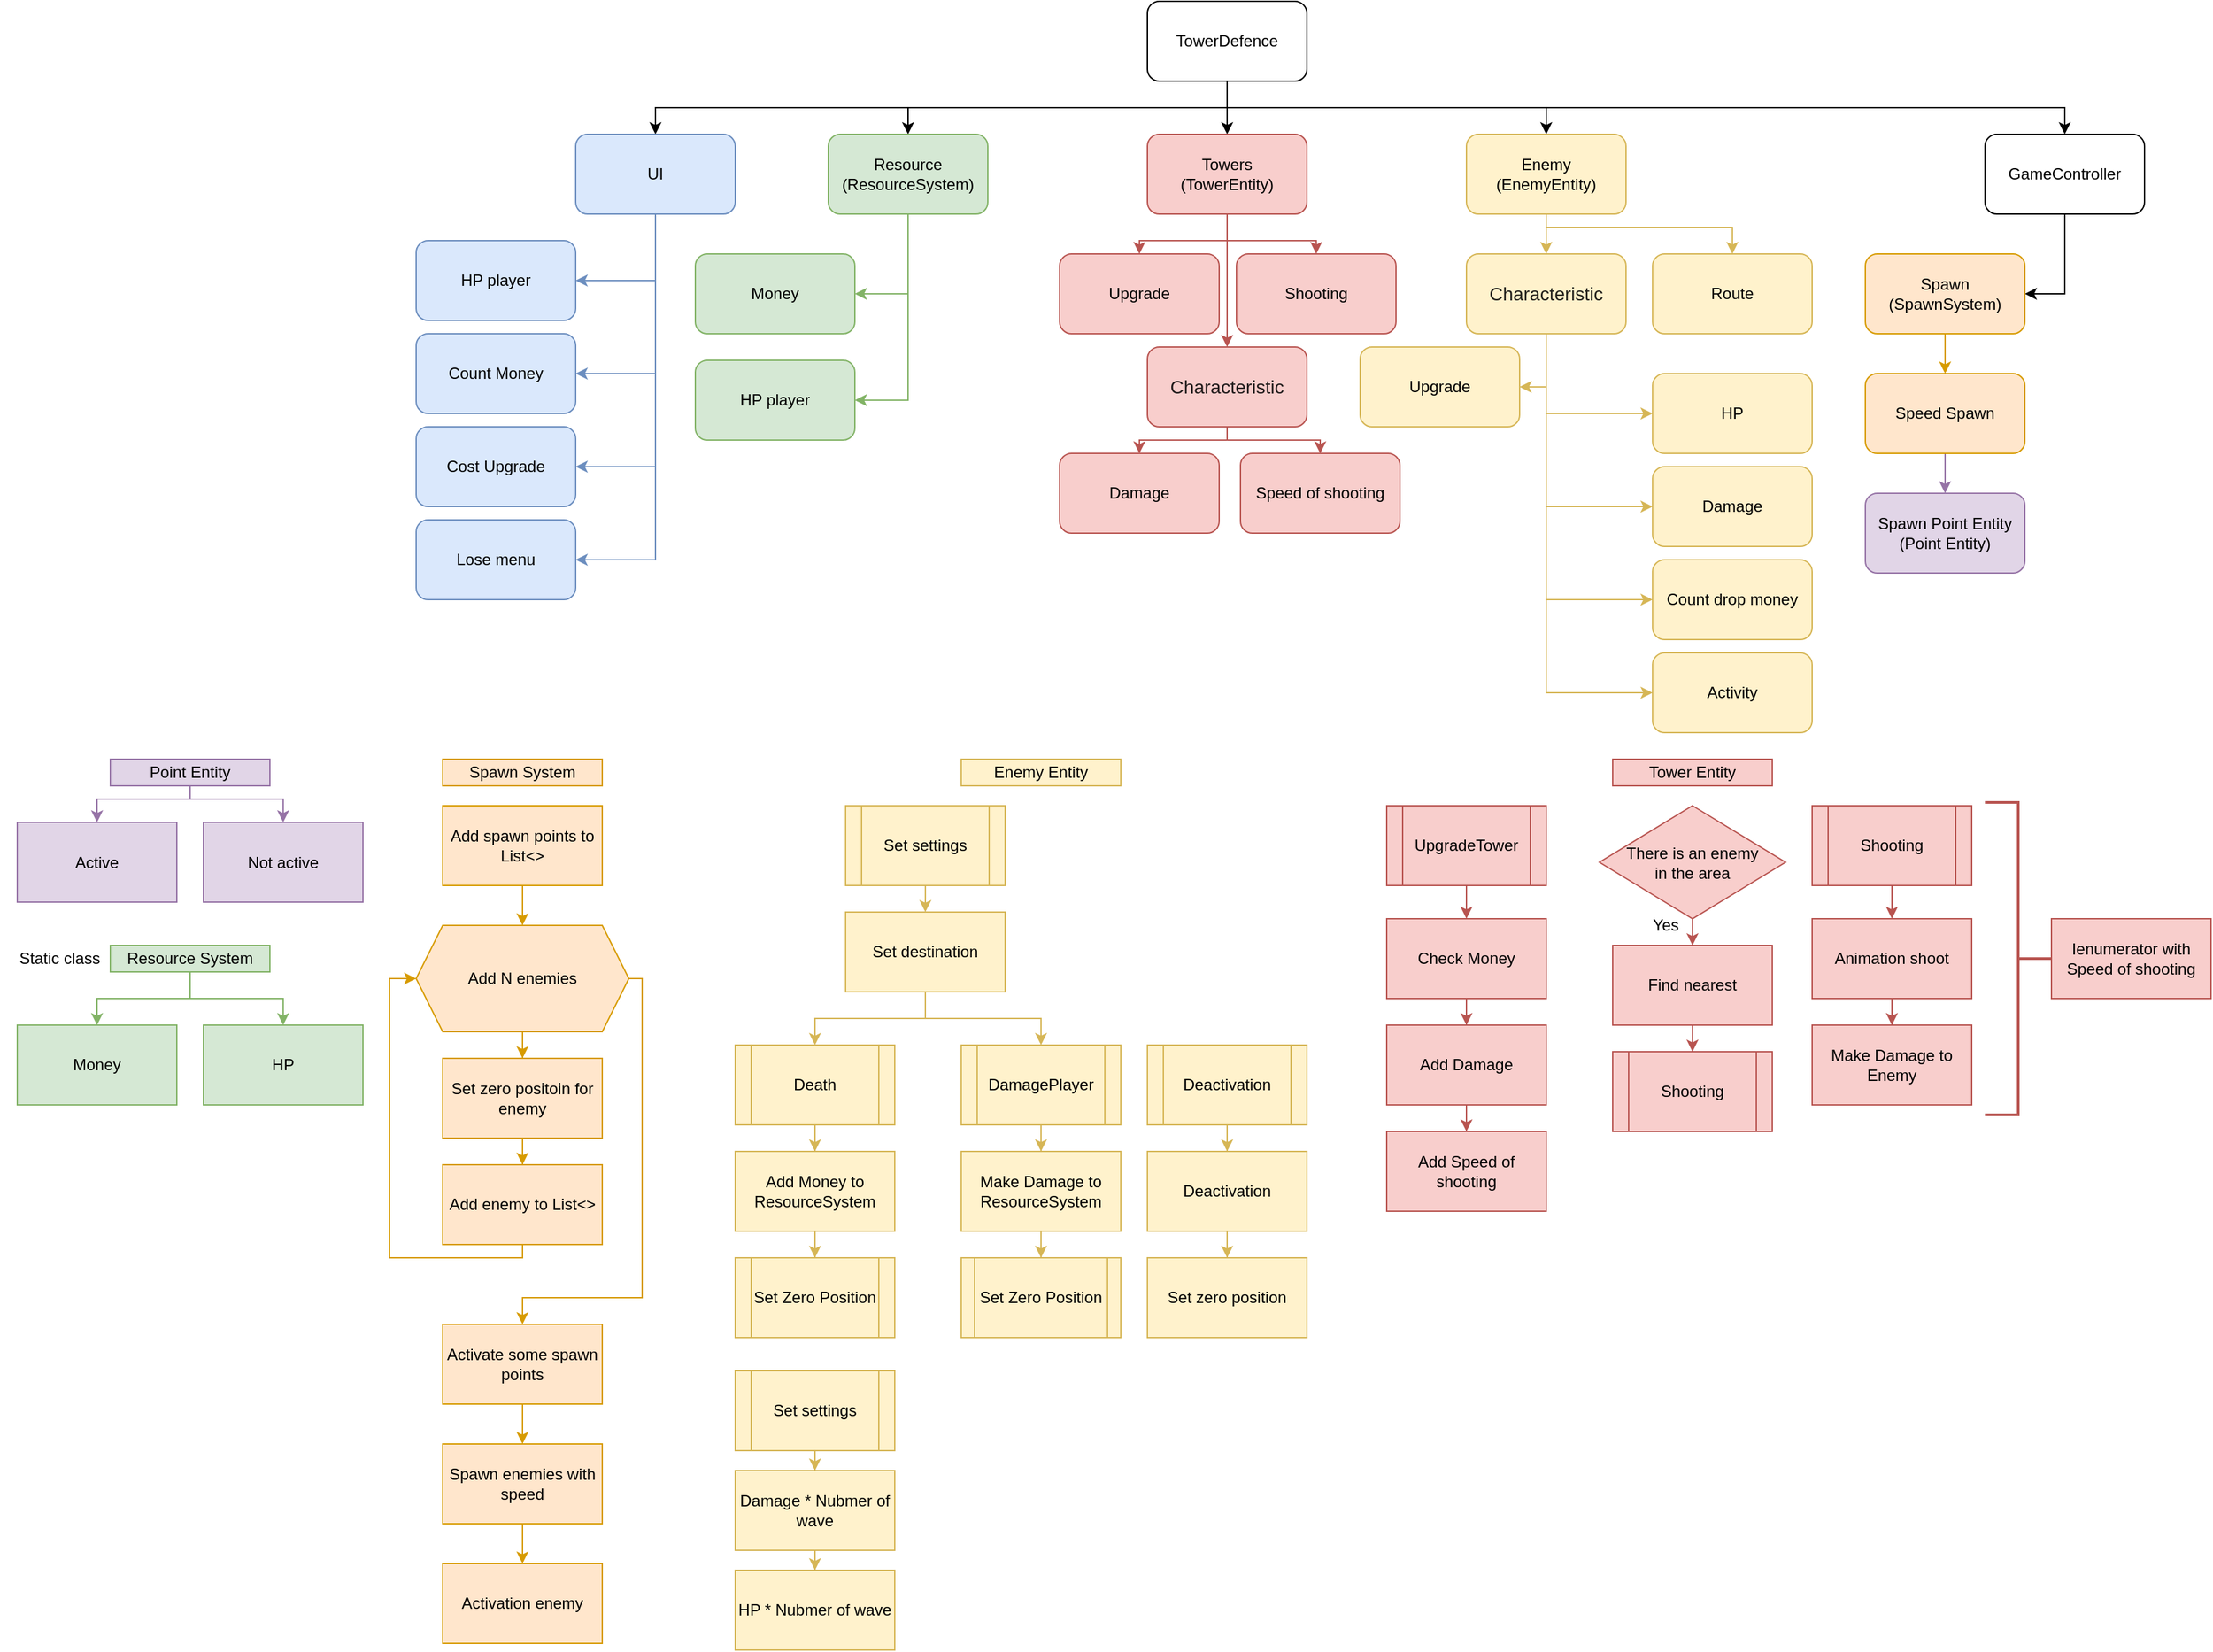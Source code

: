 <mxfile version="13.6.2" type="device"><diagram id="s0FxbMZ4-OfwpHNmUYMq" name="Page-1"><mxGraphModel dx="3157" dy="1350" grid="1" gridSize="10" guides="1" tooltips="1" connect="1" arrows="1" fold="1" page="1" pageScale="1" pageWidth="827" pageHeight="1169" math="0" shadow="0"><root><mxCell id="0"/><mxCell id="1" parent="0"/><mxCell id="MKXvsJO8mBNnfNO54P_m-5" style="edgeStyle=orthogonalEdgeStyle;rounded=0;orthogonalLoop=1;jettySize=auto;html=1;entryX=0.5;entryY=0;entryDx=0;entryDy=0;" edge="1" parent="1" source="MKXvsJO8mBNnfNO54P_m-3" target="MKXvsJO8mBNnfNO54P_m-4"><mxGeometry relative="1" as="geometry"><Array as="points"><mxPoint x="420" y="120"/><mxPoint x="180" y="120"/></Array></mxGeometry></mxCell><mxCell id="MKXvsJO8mBNnfNO54P_m-7" style="edgeStyle=orthogonalEdgeStyle;rounded=0;orthogonalLoop=1;jettySize=auto;html=1;entryX=0.5;entryY=0;entryDx=0;entryDy=0;" edge="1" parent="1" source="MKXvsJO8mBNnfNO54P_m-3" target="MKXvsJO8mBNnfNO54P_m-49"><mxGeometry relative="1" as="geometry"><Array as="points"><mxPoint x="420" y="120"/><mxPoint x="1050" y="120"/></Array></mxGeometry></mxCell><mxCell id="MKXvsJO8mBNnfNO54P_m-9" style="edgeStyle=orthogonalEdgeStyle;rounded=0;orthogonalLoop=1;jettySize=auto;html=1;entryX=0.5;entryY=0;entryDx=0;entryDy=0;" edge="1" parent="1" source="MKXvsJO8mBNnfNO54P_m-3" target="MKXvsJO8mBNnfNO54P_m-8"><mxGeometry relative="1" as="geometry"><Array as="points"><mxPoint x="420" y="120"/><mxPoint x="660" y="120"/></Array></mxGeometry></mxCell><mxCell id="MKXvsJO8mBNnfNO54P_m-33" style="edgeStyle=orthogonalEdgeStyle;rounded=0;orthogonalLoop=1;jettySize=auto;html=1;entryX=0.5;entryY=0;entryDx=0;entryDy=0;" edge="1" parent="1" source="MKXvsJO8mBNnfNO54P_m-3" target="MKXvsJO8mBNnfNO54P_m-32"><mxGeometry relative="1" as="geometry"><Array as="points"><mxPoint x="420" y="120"/><mxPoint x="-10" y="120"/></Array></mxGeometry></mxCell><mxCell id="MKXvsJO8mBNnfNO54P_m-166" style="edgeStyle=orthogonalEdgeStyle;rounded=0;orthogonalLoop=1;jettySize=auto;html=1;entryX=0.5;entryY=0;entryDx=0;entryDy=0;" edge="1" parent="1" source="MKXvsJO8mBNnfNO54P_m-3" target="MKXvsJO8mBNnfNO54P_m-6"><mxGeometry relative="1" as="geometry"/></mxCell><mxCell id="MKXvsJO8mBNnfNO54P_m-3" value="TowerDefence" style="rounded=1;whiteSpace=wrap;html=1;" vertex="1" parent="1"><mxGeometry x="360" y="40" width="120" height="60" as="geometry"/></mxCell><mxCell id="MKXvsJO8mBNnfNO54P_m-47" style="edgeStyle=orthogonalEdgeStyle;rounded=0;orthogonalLoop=1;jettySize=auto;html=1;entryX=1;entryY=0.5;entryDx=0;entryDy=0;fillColor=#d5e8d4;strokeColor=#82b366;" edge="1" parent="1" source="MKXvsJO8mBNnfNO54P_m-4" target="MKXvsJO8mBNnfNO54P_m-46"><mxGeometry relative="1" as="geometry"/></mxCell><mxCell id="MKXvsJO8mBNnfNO54P_m-48" style="edgeStyle=orthogonalEdgeStyle;rounded=0;orthogonalLoop=1;jettySize=auto;html=1;entryX=1;entryY=0.5;entryDx=0;entryDy=0;fillColor=#d5e8d4;strokeColor=#82b366;" edge="1" parent="1" source="MKXvsJO8mBNnfNO54P_m-4" target="MKXvsJO8mBNnfNO54P_m-10"><mxGeometry relative="1" as="geometry"/></mxCell><mxCell id="MKXvsJO8mBNnfNO54P_m-4" value="Resource&lt;br&gt;(ResourceSystem)" style="rounded=1;whiteSpace=wrap;html=1;fillColor=#d5e8d4;strokeColor=#82b366;" vertex="1" parent="1"><mxGeometry x="120" y="140" width="120" height="60" as="geometry"/></mxCell><mxCell id="MKXvsJO8mBNnfNO54P_m-14" style="edgeStyle=orthogonalEdgeStyle;rounded=0;orthogonalLoop=1;jettySize=auto;html=1;entryX=0.5;entryY=0;entryDx=0;entryDy=0;fillColor=#f8cecc;strokeColor=#b85450;" edge="1" parent="1" source="MKXvsJO8mBNnfNO54P_m-6" target="MKXvsJO8mBNnfNO54P_m-12"><mxGeometry relative="1" as="geometry"/></mxCell><mxCell id="MKXvsJO8mBNnfNO54P_m-15" style="edgeStyle=orthogonalEdgeStyle;rounded=0;orthogonalLoop=1;jettySize=auto;html=1;entryX=0.5;entryY=0;entryDx=0;entryDy=0;fillColor=#f8cecc;strokeColor=#b85450;" edge="1" parent="1" source="MKXvsJO8mBNnfNO54P_m-6" target="MKXvsJO8mBNnfNO54P_m-13"><mxGeometry relative="1" as="geometry"/></mxCell><mxCell id="MKXvsJO8mBNnfNO54P_m-17" style="edgeStyle=orthogonalEdgeStyle;rounded=0;orthogonalLoop=1;jettySize=auto;html=1;entryX=0.5;entryY=0;entryDx=0;entryDy=0;fillColor=#f8cecc;strokeColor=#b85450;" edge="1" parent="1" source="MKXvsJO8mBNnfNO54P_m-6" target="MKXvsJO8mBNnfNO54P_m-16"><mxGeometry relative="1" as="geometry"/></mxCell><mxCell id="MKXvsJO8mBNnfNO54P_m-6" value="Towers&lt;br&gt;(TowerEntity)" style="rounded=1;whiteSpace=wrap;html=1;fillColor=#f8cecc;strokeColor=#b85450;" vertex="1" parent="1"><mxGeometry x="360" y="140" width="120" height="60" as="geometry"/></mxCell><mxCell id="MKXvsJO8mBNnfNO54P_m-24" style="edgeStyle=orthogonalEdgeStyle;rounded=0;orthogonalLoop=1;jettySize=auto;html=1;entryX=0.5;entryY=0;entryDx=0;entryDy=0;fillColor=#fff2cc;strokeColor=#d6b656;" edge="1" parent="1" source="MKXvsJO8mBNnfNO54P_m-8" target="MKXvsJO8mBNnfNO54P_m-23"><mxGeometry relative="1" as="geometry"/></mxCell><mxCell id="MKXvsJO8mBNnfNO54P_m-25" style="edgeStyle=orthogonalEdgeStyle;rounded=0;orthogonalLoop=1;jettySize=auto;html=1;entryX=0.5;entryY=0;entryDx=0;entryDy=0;fillColor=#fff2cc;strokeColor=#d6b656;" edge="1" parent="1" source="MKXvsJO8mBNnfNO54P_m-8" target="MKXvsJO8mBNnfNO54P_m-22"><mxGeometry relative="1" as="geometry"><Array as="points"><mxPoint x="660" y="210"/><mxPoint x="800" y="210"/></Array></mxGeometry></mxCell><mxCell id="MKXvsJO8mBNnfNO54P_m-8" value="Enemy&lt;br&gt;(EnemyEntity)" style="rounded=1;whiteSpace=wrap;html=1;fillColor=#fff2cc;strokeColor=#d6b656;" vertex="1" parent="1"><mxGeometry x="600" y="140" width="120" height="60" as="geometry"/></mxCell><mxCell id="MKXvsJO8mBNnfNO54P_m-10" value="Money" style="rounded=1;whiteSpace=wrap;html=1;fillColor=#d5e8d4;strokeColor=#82b366;" vertex="1" parent="1"><mxGeometry x="20" y="230" width="120" height="60" as="geometry"/></mxCell><mxCell id="MKXvsJO8mBNnfNO54P_m-12" value="Upgrade" style="rounded=1;whiteSpace=wrap;html=1;fillColor=#f8cecc;strokeColor=#b85450;" vertex="1" parent="1"><mxGeometry x="294" y="230" width="120" height="60" as="geometry"/></mxCell><mxCell id="MKXvsJO8mBNnfNO54P_m-13" value="Shooting" style="rounded=1;whiteSpace=wrap;html=1;fillColor=#f8cecc;strokeColor=#b85450;" vertex="1" parent="1"><mxGeometry x="427" y="230" width="120" height="60" as="geometry"/></mxCell><mxCell id="MKXvsJO8mBNnfNO54P_m-20" style="edgeStyle=orthogonalEdgeStyle;rounded=0;orthogonalLoop=1;jettySize=auto;html=1;entryX=0.5;entryY=0;entryDx=0;entryDy=0;fillColor=#f8cecc;strokeColor=#b85450;" edge="1" parent="1" source="MKXvsJO8mBNnfNO54P_m-16" target="MKXvsJO8mBNnfNO54P_m-18"><mxGeometry relative="1" as="geometry"><Array as="points"><mxPoint x="420" y="370"/><mxPoint x="354" y="370"/></Array></mxGeometry></mxCell><mxCell id="MKXvsJO8mBNnfNO54P_m-21" style="edgeStyle=orthogonalEdgeStyle;rounded=0;orthogonalLoop=1;jettySize=auto;html=1;entryX=0.5;entryY=0;entryDx=0;entryDy=0;fillColor=#f8cecc;strokeColor=#b85450;" edge="1" parent="1" source="MKXvsJO8mBNnfNO54P_m-16" target="MKXvsJO8mBNnfNO54P_m-19"><mxGeometry relative="1" as="geometry"><Array as="points"><mxPoint x="420" y="370"/><mxPoint x="490" y="370"/></Array></mxGeometry></mxCell><mxCell id="MKXvsJO8mBNnfNO54P_m-16" value="&lt;span style=&quot;color: rgba(0 , 0 , 0 , 0.87) ; font-family: &amp;#34;arial&amp;#34; , sans-serif ; font-size: 14px ; text-align: left&quot;&gt;Characteristic&lt;/span&gt;" style="rounded=1;whiteSpace=wrap;html=1;fillColor=#f8cecc;strokeColor=#b85450;" vertex="1" parent="1"><mxGeometry x="360" y="300" width="120" height="60" as="geometry"/></mxCell><mxCell id="MKXvsJO8mBNnfNO54P_m-18" value="Damage" style="rounded=1;whiteSpace=wrap;html=1;fillColor=#f8cecc;strokeColor=#b85450;" vertex="1" parent="1"><mxGeometry x="294" y="380" width="120" height="60" as="geometry"/></mxCell><mxCell id="MKXvsJO8mBNnfNO54P_m-19" value="Speed of shooting" style="rounded=1;whiteSpace=wrap;html=1;fillColor=#f8cecc;strokeColor=#b85450;" vertex="1" parent="1"><mxGeometry x="430" y="380" width="120" height="60" as="geometry"/></mxCell><mxCell id="MKXvsJO8mBNnfNO54P_m-22" value="Route" style="rounded=1;whiteSpace=wrap;html=1;fillColor=#fff2cc;strokeColor=#d6b656;" vertex="1" parent="1"><mxGeometry x="740" y="230" width="120" height="60" as="geometry"/></mxCell><mxCell id="MKXvsJO8mBNnfNO54P_m-29" style="edgeStyle=orthogonalEdgeStyle;rounded=0;orthogonalLoop=1;jettySize=auto;html=1;entryX=0;entryY=0.5;entryDx=0;entryDy=0;fillColor=#fff2cc;strokeColor=#d6b656;" edge="1" parent="1" source="MKXvsJO8mBNnfNO54P_m-23" target="MKXvsJO8mBNnfNO54P_m-26"><mxGeometry relative="1" as="geometry"><Array as="points"><mxPoint x="660" y="350"/></Array></mxGeometry></mxCell><mxCell id="MKXvsJO8mBNnfNO54P_m-30" style="edgeStyle=orthogonalEdgeStyle;rounded=0;orthogonalLoop=1;jettySize=auto;html=1;entryX=0;entryY=0.5;entryDx=0;entryDy=0;fillColor=#fff2cc;strokeColor=#d6b656;" edge="1" parent="1" source="MKXvsJO8mBNnfNO54P_m-23" target="MKXvsJO8mBNnfNO54P_m-27"><mxGeometry relative="1" as="geometry"><Array as="points"><mxPoint x="660" y="420"/></Array></mxGeometry></mxCell><mxCell id="MKXvsJO8mBNnfNO54P_m-31" style="edgeStyle=orthogonalEdgeStyle;rounded=0;orthogonalLoop=1;jettySize=auto;html=1;entryX=0;entryY=0.5;entryDx=0;entryDy=0;fillColor=#fff2cc;strokeColor=#d6b656;" edge="1" parent="1" source="MKXvsJO8mBNnfNO54P_m-23" target="MKXvsJO8mBNnfNO54P_m-28"><mxGeometry relative="1" as="geometry"><Array as="points"><mxPoint x="660" y="490"/></Array></mxGeometry></mxCell><mxCell id="MKXvsJO8mBNnfNO54P_m-56" style="edgeStyle=orthogonalEdgeStyle;rounded=0;orthogonalLoop=1;jettySize=auto;html=1;entryX=1;entryY=0.5;entryDx=0;entryDy=0;fillColor=#fff2cc;strokeColor=#d6b656;" edge="1" parent="1" source="MKXvsJO8mBNnfNO54P_m-23" target="MKXvsJO8mBNnfNO54P_m-55"><mxGeometry relative="1" as="geometry"/></mxCell><mxCell id="MKXvsJO8mBNnfNO54P_m-84" style="edgeStyle=orthogonalEdgeStyle;rounded=0;orthogonalLoop=1;jettySize=auto;html=1;entryX=0;entryY=0.5;entryDx=0;entryDy=0;fillColor=#fff2cc;strokeColor=#d6b656;" edge="1" parent="1" source="MKXvsJO8mBNnfNO54P_m-23" target="MKXvsJO8mBNnfNO54P_m-83"><mxGeometry relative="1" as="geometry"><Array as="points"><mxPoint x="660" y="560"/></Array></mxGeometry></mxCell><mxCell id="MKXvsJO8mBNnfNO54P_m-23" value="&lt;span style=&quot;color: rgba(0 , 0 , 0 , 0.87) ; font-family: &amp;#34;arial&amp;#34; , sans-serif ; font-size: 14px ; text-align: left&quot;&gt;Characteristic&lt;/span&gt;" style="rounded=1;whiteSpace=wrap;html=1;fillColor=#fff2cc;strokeColor=#d6b656;" vertex="1" parent="1"><mxGeometry x="600" y="230" width="120" height="60" as="geometry"/></mxCell><mxCell id="MKXvsJO8mBNnfNO54P_m-26" value="HP" style="rounded=1;whiteSpace=wrap;html=1;fillColor=#fff2cc;strokeColor=#d6b656;" vertex="1" parent="1"><mxGeometry x="740" y="320" width="120" height="60" as="geometry"/></mxCell><mxCell id="MKXvsJO8mBNnfNO54P_m-27" value="Damage" style="rounded=1;whiteSpace=wrap;html=1;fillColor=#fff2cc;strokeColor=#d6b656;" vertex="1" parent="1"><mxGeometry x="740" y="390" width="120" height="60" as="geometry"/></mxCell><mxCell id="MKXvsJO8mBNnfNO54P_m-28" value="Count drop money" style="rounded=1;whiteSpace=wrap;html=1;fillColor=#fff2cc;strokeColor=#d6b656;" vertex="1" parent="1"><mxGeometry x="740" y="460" width="120" height="60" as="geometry"/></mxCell><mxCell id="MKXvsJO8mBNnfNO54P_m-38" style="edgeStyle=orthogonalEdgeStyle;rounded=0;orthogonalLoop=1;jettySize=auto;html=1;entryX=1;entryY=0.5;entryDx=0;entryDy=0;fillColor=#dae8fc;strokeColor=#6c8ebf;" edge="1" parent="1" source="MKXvsJO8mBNnfNO54P_m-32" target="MKXvsJO8mBNnfNO54P_m-34"><mxGeometry relative="1" as="geometry"/></mxCell><mxCell id="MKXvsJO8mBNnfNO54P_m-39" style="edgeStyle=orthogonalEdgeStyle;rounded=0;orthogonalLoop=1;jettySize=auto;html=1;entryX=1;entryY=0.5;entryDx=0;entryDy=0;fillColor=#dae8fc;strokeColor=#6c8ebf;" edge="1" parent="1" source="MKXvsJO8mBNnfNO54P_m-32" target="MKXvsJO8mBNnfNO54P_m-37"><mxGeometry relative="1" as="geometry"/></mxCell><mxCell id="MKXvsJO8mBNnfNO54P_m-40" style="edgeStyle=orthogonalEdgeStyle;rounded=0;orthogonalLoop=1;jettySize=auto;html=1;entryX=1;entryY=0.5;entryDx=0;entryDy=0;fillColor=#dae8fc;strokeColor=#6c8ebf;" edge="1" parent="1" source="MKXvsJO8mBNnfNO54P_m-32" target="MKXvsJO8mBNnfNO54P_m-36"><mxGeometry relative="1" as="geometry"/></mxCell><mxCell id="MKXvsJO8mBNnfNO54P_m-41" style="edgeStyle=orthogonalEdgeStyle;rounded=0;orthogonalLoop=1;jettySize=auto;html=1;entryX=1;entryY=0.5;entryDx=0;entryDy=0;fillColor=#dae8fc;strokeColor=#6c8ebf;" edge="1" parent="1" source="MKXvsJO8mBNnfNO54P_m-32" target="MKXvsJO8mBNnfNO54P_m-35"><mxGeometry relative="1" as="geometry"/></mxCell><mxCell id="MKXvsJO8mBNnfNO54P_m-32" value="UI" style="rounded=1;whiteSpace=wrap;html=1;fillColor=#dae8fc;strokeColor=#6c8ebf;" vertex="1" parent="1"><mxGeometry x="-70" y="140" width="120" height="60" as="geometry"/></mxCell><mxCell id="MKXvsJO8mBNnfNO54P_m-34" value="HP player" style="rounded=1;whiteSpace=wrap;html=1;fillColor=#dae8fc;strokeColor=#6c8ebf;" vertex="1" parent="1"><mxGeometry x="-190" y="220" width="120" height="60" as="geometry"/></mxCell><mxCell id="MKXvsJO8mBNnfNO54P_m-35" value="Count Money" style="rounded=1;whiteSpace=wrap;html=1;fillColor=#dae8fc;strokeColor=#6c8ebf;" vertex="1" parent="1"><mxGeometry x="-190" y="290" width="120" height="60" as="geometry"/></mxCell><mxCell id="MKXvsJO8mBNnfNO54P_m-36" value="Cost Upgrade" style="rounded=1;whiteSpace=wrap;html=1;fillColor=#dae8fc;strokeColor=#6c8ebf;" vertex="1" parent="1"><mxGeometry x="-190" y="360" width="120" height="60" as="geometry"/></mxCell><mxCell id="MKXvsJO8mBNnfNO54P_m-37" value="Lose menu" style="rounded=1;whiteSpace=wrap;html=1;fillColor=#dae8fc;strokeColor=#6c8ebf;" vertex="1" parent="1"><mxGeometry x="-190" y="430" width="120" height="60" as="geometry"/></mxCell><mxCell id="MKXvsJO8mBNnfNO54P_m-46" value="HP player" style="rounded=1;whiteSpace=wrap;html=1;fillColor=#d5e8d4;strokeColor=#82b366;" vertex="1" parent="1"><mxGeometry x="20" y="310" width="120" height="60" as="geometry"/></mxCell><mxCell id="MKXvsJO8mBNnfNO54P_m-52" style="edgeStyle=orthogonalEdgeStyle;rounded=0;orthogonalLoop=1;jettySize=auto;html=1;entryX=1;entryY=0.5;entryDx=0;entryDy=0;" edge="1" parent="1" source="MKXvsJO8mBNnfNO54P_m-49" target="MKXvsJO8mBNnfNO54P_m-50"><mxGeometry relative="1" as="geometry"/></mxCell><mxCell id="MKXvsJO8mBNnfNO54P_m-49" value="GameController" style="rounded=1;whiteSpace=wrap;html=1;" vertex="1" parent="1"><mxGeometry x="990" y="140" width="120" height="60" as="geometry"/></mxCell><mxCell id="MKXvsJO8mBNnfNO54P_m-54" style="edgeStyle=orthogonalEdgeStyle;rounded=0;orthogonalLoop=1;jettySize=auto;html=1;entryX=0.5;entryY=0;entryDx=0;entryDy=0;fillColor=#ffe6cc;strokeColor=#d79b00;" edge="1" parent="1" source="MKXvsJO8mBNnfNO54P_m-50" target="MKXvsJO8mBNnfNO54P_m-53"><mxGeometry relative="1" as="geometry"/></mxCell><mxCell id="MKXvsJO8mBNnfNO54P_m-50" value="Spawn&lt;br&gt;(SpawnSystem)" style="rounded=1;whiteSpace=wrap;html=1;fillColor=#ffe6cc;strokeColor=#d79b00;" vertex="1" parent="1"><mxGeometry x="900" y="230" width="120" height="60" as="geometry"/></mxCell><mxCell id="MKXvsJO8mBNnfNO54P_m-73" style="edgeStyle=orthogonalEdgeStyle;rounded=0;orthogonalLoop=1;jettySize=auto;html=1;entryX=0.5;entryY=0;entryDx=0;entryDy=0;fillColor=#e1d5e7;strokeColor=#9673a6;" edge="1" parent="1" source="MKXvsJO8mBNnfNO54P_m-53" target="MKXvsJO8mBNnfNO54P_m-72"><mxGeometry relative="1" as="geometry"/></mxCell><mxCell id="MKXvsJO8mBNnfNO54P_m-53" value="Speed Spawn" style="rounded=1;whiteSpace=wrap;html=1;fillColor=#ffe6cc;strokeColor=#d79b00;" vertex="1" parent="1"><mxGeometry x="900" y="320" width="120" height="60" as="geometry"/></mxCell><mxCell id="MKXvsJO8mBNnfNO54P_m-55" value="Upgrade" style="rounded=1;whiteSpace=wrap;html=1;fillColor=#fff2cc;strokeColor=#d6b656;" vertex="1" parent="1"><mxGeometry x="520" y="300" width="120" height="60" as="geometry"/></mxCell><mxCell id="MKXvsJO8mBNnfNO54P_m-65" style="edgeStyle=orthogonalEdgeStyle;rounded=0;orthogonalLoop=1;jettySize=auto;html=1;entryX=0.5;entryY=0;entryDx=0;entryDy=0;fillColor=#ffe6cc;strokeColor=#d79b00;" edge="1" parent="1" source="MKXvsJO8mBNnfNO54P_m-57" target="MKXvsJO8mBNnfNO54P_m-64"><mxGeometry relative="1" as="geometry"/></mxCell><mxCell id="MKXvsJO8mBNnfNO54P_m-57" value="Add spawn points to List&amp;lt;&amp;gt;" style="rounded=0;whiteSpace=wrap;html=1;fillColor=#ffe6cc;strokeColor=#d79b00;" vertex="1" parent="1"><mxGeometry x="-170" y="645" width="120" height="60" as="geometry"/></mxCell><mxCell id="MKXvsJO8mBNnfNO54P_m-58" value="Spawn System" style="text;html=1;strokeColor=#d79b00;fillColor=#ffe6cc;align=center;verticalAlign=middle;whiteSpace=wrap;rounded=0;" vertex="1" parent="1"><mxGeometry x="-170" y="610" width="120" height="20" as="geometry"/></mxCell><mxCell id="MKXvsJO8mBNnfNO54P_m-67" style="edgeStyle=orthogonalEdgeStyle;rounded=0;orthogonalLoop=1;jettySize=auto;html=1;entryX=0;entryY=0.5;entryDx=0;entryDy=0;fillColor=#ffe6cc;strokeColor=#d79b00;" edge="1" parent="1" source="MKXvsJO8mBNnfNO54P_m-59" target="MKXvsJO8mBNnfNO54P_m-64"><mxGeometry relative="1" as="geometry"><Array as="points"><mxPoint x="-110" y="985"/><mxPoint x="-210" y="985"/><mxPoint x="-210" y="775"/></Array></mxGeometry></mxCell><mxCell id="MKXvsJO8mBNnfNO54P_m-59" value="Add enemy to List&amp;lt;&amp;gt;" style="rounded=0;whiteSpace=wrap;html=1;fillColor=#ffe6cc;strokeColor=#d79b00;" vertex="1" parent="1"><mxGeometry x="-170" y="915" width="120" height="60" as="geometry"/></mxCell><mxCell id="MKXvsJO8mBNnfNO54P_m-69" style="edgeStyle=orthogonalEdgeStyle;rounded=0;orthogonalLoop=1;jettySize=auto;html=1;entryX=0.5;entryY=0;entryDx=0;entryDy=0;fillColor=#ffe6cc;strokeColor=#d79b00;" edge="1" parent="1" source="MKXvsJO8mBNnfNO54P_m-64" target="MKXvsJO8mBNnfNO54P_m-68"><mxGeometry relative="1" as="geometry"><Array as="points"><mxPoint x="-20" y="775"/><mxPoint x="-20" y="1015"/><mxPoint x="-110" y="1015"/></Array></mxGeometry></mxCell><mxCell id="MKXvsJO8mBNnfNO54P_m-77" style="edgeStyle=orthogonalEdgeStyle;rounded=0;orthogonalLoop=1;jettySize=auto;html=1;entryX=0.5;entryY=0;entryDx=0;entryDy=0;fillColor=#ffe6cc;strokeColor=#d79b00;" edge="1" parent="1" source="MKXvsJO8mBNnfNO54P_m-64" target="MKXvsJO8mBNnfNO54P_m-76"><mxGeometry relative="1" as="geometry"/></mxCell><mxCell id="MKXvsJO8mBNnfNO54P_m-64" value="Add N enemies" style="shape=hexagon;perimeter=hexagonPerimeter2;whiteSpace=wrap;html=1;fixedSize=1;fillColor=#ffe6cc;strokeColor=#d79b00;" vertex="1" parent="1"><mxGeometry x="-190" y="735" width="160" height="80" as="geometry"/></mxCell><mxCell id="MKXvsJO8mBNnfNO54P_m-71" style="edgeStyle=orthogonalEdgeStyle;rounded=0;orthogonalLoop=1;jettySize=auto;html=1;entryX=0.5;entryY=0;entryDx=0;entryDy=0;fillColor=#ffe6cc;strokeColor=#d79b00;" edge="1" parent="1" source="MKXvsJO8mBNnfNO54P_m-68" target="MKXvsJO8mBNnfNO54P_m-70"><mxGeometry relative="1" as="geometry"/></mxCell><mxCell id="MKXvsJO8mBNnfNO54P_m-68" value="Activate some spawn points" style="rounded=0;whiteSpace=wrap;html=1;fillColor=#ffe6cc;strokeColor=#d79b00;" vertex="1" parent="1"><mxGeometry x="-170" y="1035" width="120" height="60" as="geometry"/></mxCell><mxCell id="MKXvsJO8mBNnfNO54P_m-87" style="edgeStyle=orthogonalEdgeStyle;rounded=0;orthogonalLoop=1;jettySize=auto;html=1;entryX=0.5;entryY=0;entryDx=0;entryDy=0;fillColor=#ffe6cc;strokeColor=#d79b00;" edge="1" parent="1" source="MKXvsJO8mBNnfNO54P_m-70" target="MKXvsJO8mBNnfNO54P_m-86"><mxGeometry relative="1" as="geometry"/></mxCell><mxCell id="MKXvsJO8mBNnfNO54P_m-70" value="Spawn enemies with speed" style="rounded=0;whiteSpace=wrap;html=1;fillColor=#ffe6cc;strokeColor=#d79b00;" vertex="1" parent="1"><mxGeometry x="-170" y="1125" width="120" height="60" as="geometry"/></mxCell><mxCell id="MKXvsJO8mBNnfNO54P_m-72" value="Spawn Point Entity&lt;br&gt;(Point Entity)" style="rounded=1;whiteSpace=wrap;html=1;fillColor=#e1d5e7;strokeColor=#9673a6;" vertex="1" parent="1"><mxGeometry x="900" y="410" width="120" height="60" as="geometry"/></mxCell><mxCell id="MKXvsJO8mBNnfNO54P_m-78" style="edgeStyle=orthogonalEdgeStyle;rounded=0;orthogonalLoop=1;jettySize=auto;html=1;fillColor=#ffe6cc;strokeColor=#d79b00;" edge="1" parent="1" source="MKXvsJO8mBNnfNO54P_m-76" target="MKXvsJO8mBNnfNO54P_m-59"><mxGeometry relative="1" as="geometry"/></mxCell><mxCell id="MKXvsJO8mBNnfNO54P_m-76" value="Set zero positoin for enemy" style="rounded=0;whiteSpace=wrap;html=1;fillColor=#ffe6cc;strokeColor=#d79b00;" vertex="1" parent="1"><mxGeometry x="-170" y="835" width="120" height="60" as="geometry"/></mxCell><mxCell id="MKXvsJO8mBNnfNO54P_m-79" value="Enemy Entity" style="text;html=1;strokeColor=#d6b656;fillColor=#fff2cc;align=center;verticalAlign=middle;whiteSpace=wrap;rounded=0;" vertex="1" parent="1"><mxGeometry x="220" y="610" width="120" height="20" as="geometry"/></mxCell><mxCell id="MKXvsJO8mBNnfNO54P_m-91" style="edgeStyle=orthogonalEdgeStyle;rounded=0;orthogonalLoop=1;jettySize=auto;html=1;entryX=0.5;entryY=0;entryDx=0;entryDy=0;fillColor=#fff2cc;strokeColor=#d6b656;" edge="1" parent="1" source="MKXvsJO8mBNnfNO54P_m-80" target="MKXvsJO8mBNnfNO54P_m-89"><mxGeometry relative="1" as="geometry"/></mxCell><mxCell id="MKXvsJO8mBNnfNO54P_m-126" style="edgeStyle=orthogonalEdgeStyle;rounded=0;orthogonalLoop=1;jettySize=auto;html=1;entryX=0.5;entryY=0;entryDx=0;entryDy=0;fillColor=#fff2cc;strokeColor=#d6b656;" edge="1" parent="1" source="MKXvsJO8mBNnfNO54P_m-80" target="MKXvsJO8mBNnfNO54P_m-88"><mxGeometry relative="1" as="geometry"/></mxCell><mxCell id="MKXvsJO8mBNnfNO54P_m-80" value="Set destination" style="rounded=0;whiteSpace=wrap;html=1;fillColor=#fff2cc;strokeColor=#d6b656;" vertex="1" parent="1"><mxGeometry x="133" y="725" width="120" height="60" as="geometry"/></mxCell><mxCell id="MKXvsJO8mBNnfNO54P_m-83" value="Activity" style="rounded=1;whiteSpace=wrap;html=1;fillColor=#fff2cc;strokeColor=#d6b656;" vertex="1" parent="1"><mxGeometry x="740" y="530" width="120" height="60" as="geometry"/></mxCell><mxCell id="MKXvsJO8mBNnfNO54P_m-86" value="Activation enemy" style="rounded=0;whiteSpace=wrap;html=1;fillColor=#ffe6cc;strokeColor=#d79b00;" vertex="1" parent="1"><mxGeometry x="-170" y="1215" width="120" height="60" as="geometry"/></mxCell><mxCell id="MKXvsJO8mBNnfNO54P_m-93" style="edgeStyle=orthogonalEdgeStyle;rounded=0;orthogonalLoop=1;jettySize=auto;html=1;entryX=0.5;entryY=0;entryDx=0;entryDy=0;fillColor=#fff2cc;strokeColor=#d6b656;" edge="1" parent="1" source="MKXvsJO8mBNnfNO54P_m-88" target="MKXvsJO8mBNnfNO54P_m-92"><mxGeometry relative="1" as="geometry"/></mxCell><mxCell id="MKXvsJO8mBNnfNO54P_m-88" value="Death" style="shape=process;whiteSpace=wrap;html=1;backgroundOutline=1;fillColor=#fff2cc;strokeColor=#d6b656;" vertex="1" parent="1"><mxGeometry x="50" y="825" width="120" height="60" as="geometry"/></mxCell><mxCell id="MKXvsJO8mBNnfNO54P_m-99" style="edgeStyle=orthogonalEdgeStyle;rounded=0;orthogonalLoop=1;jettySize=auto;html=1;entryX=0.5;entryY=0;entryDx=0;entryDy=0;fillColor=#fff2cc;strokeColor=#d6b656;" edge="1" parent="1" source="MKXvsJO8mBNnfNO54P_m-89" target="MKXvsJO8mBNnfNO54P_m-98"><mxGeometry relative="1" as="geometry"/></mxCell><mxCell id="MKXvsJO8mBNnfNO54P_m-89" value="DamagePlayer" style="shape=process;whiteSpace=wrap;html=1;backgroundOutline=1;fillColor=#fff2cc;strokeColor=#d6b656;" vertex="1" parent="1"><mxGeometry x="220" y="825" width="120" height="60" as="geometry"/></mxCell><mxCell id="MKXvsJO8mBNnfNO54P_m-109" style="edgeStyle=orthogonalEdgeStyle;rounded=0;orthogonalLoop=1;jettySize=auto;html=1;entryX=0.5;entryY=0;entryDx=0;entryDy=0;fillColor=#fff2cc;strokeColor=#d6b656;" edge="1" parent="1" source="MKXvsJO8mBNnfNO54P_m-92" target="MKXvsJO8mBNnfNO54P_m-108"><mxGeometry relative="1" as="geometry"/></mxCell><mxCell id="MKXvsJO8mBNnfNO54P_m-92" value="Add Money to ResourceSystem" style="rounded=0;whiteSpace=wrap;html=1;fillColor=#fff2cc;strokeColor=#d6b656;" vertex="1" parent="1"><mxGeometry x="50" y="905" width="120" height="60" as="geometry"/></mxCell><mxCell id="MKXvsJO8mBNnfNO54P_m-97" style="edgeStyle=orthogonalEdgeStyle;rounded=0;orthogonalLoop=1;jettySize=auto;html=1;entryX=0.5;entryY=0;entryDx=0;entryDy=0;fillColor=#fff2cc;strokeColor=#d6b656;" edge="1" parent="1" source="MKXvsJO8mBNnfNO54P_m-94" target="MKXvsJO8mBNnfNO54P_m-96"><mxGeometry relative="1" as="geometry"/></mxCell><mxCell id="MKXvsJO8mBNnfNO54P_m-94" value="Deactivation" style="rounded=0;whiteSpace=wrap;html=1;fillColor=#fff2cc;strokeColor=#d6b656;" vertex="1" parent="1"><mxGeometry x="360" y="905" width="120" height="60" as="geometry"/></mxCell><mxCell id="MKXvsJO8mBNnfNO54P_m-96" value="Set zero position" style="rounded=0;whiteSpace=wrap;html=1;fillColor=#fff2cc;strokeColor=#d6b656;" vertex="1" parent="1"><mxGeometry x="360" y="985" width="120" height="60" as="geometry"/></mxCell><mxCell id="MKXvsJO8mBNnfNO54P_m-111" style="edgeStyle=orthogonalEdgeStyle;rounded=0;orthogonalLoop=1;jettySize=auto;html=1;entryX=0.5;entryY=0;entryDx=0;entryDy=0;fillColor=#fff2cc;strokeColor=#d6b656;" edge="1" parent="1" source="MKXvsJO8mBNnfNO54P_m-98" target="MKXvsJO8mBNnfNO54P_m-110"><mxGeometry relative="1" as="geometry"/></mxCell><mxCell id="MKXvsJO8mBNnfNO54P_m-98" value="Make Damage to ResourceSystem" style="rounded=0;whiteSpace=wrap;html=1;fillColor=#fff2cc;strokeColor=#d6b656;" vertex="1" parent="1"><mxGeometry x="220" y="905" width="120" height="60" as="geometry"/></mxCell><mxCell id="MKXvsJO8mBNnfNO54P_m-107" style="edgeStyle=orthogonalEdgeStyle;rounded=0;orthogonalLoop=1;jettySize=auto;html=1;entryX=0.5;entryY=0;entryDx=0;entryDy=0;fillColor=#fff2cc;strokeColor=#d6b656;" edge="1" parent="1" source="MKXvsJO8mBNnfNO54P_m-105" target="MKXvsJO8mBNnfNO54P_m-94"><mxGeometry relative="1" as="geometry"/></mxCell><mxCell id="MKXvsJO8mBNnfNO54P_m-105" value="Deactivation" style="shape=process;whiteSpace=wrap;html=1;backgroundOutline=1;fillColor=#fff2cc;strokeColor=#d6b656;" vertex="1" parent="1"><mxGeometry x="360" y="825" width="120" height="60" as="geometry"/></mxCell><mxCell id="MKXvsJO8mBNnfNO54P_m-108" value="Set Zero Position" style="shape=process;whiteSpace=wrap;html=1;backgroundOutline=1;fillColor=#fff2cc;strokeColor=#d6b656;" vertex="1" parent="1"><mxGeometry x="50" y="985" width="120" height="60" as="geometry"/></mxCell><mxCell id="MKXvsJO8mBNnfNO54P_m-110" value="Set Zero Position" style="shape=process;whiteSpace=wrap;html=1;backgroundOutline=1;size=0.083;fillColor=#fff2cc;strokeColor=#d6b656;" vertex="1" parent="1"><mxGeometry x="220" y="985" width="120" height="60" as="geometry"/></mxCell><mxCell id="MKXvsJO8mBNnfNO54P_m-117" value="Tower Entity" style="text;html=1;strokeColor=#b85450;fillColor=#f8cecc;align=center;verticalAlign=middle;whiteSpace=wrap;rounded=0;" vertex="1" parent="1"><mxGeometry x="710" y="610" width="120" height="20" as="geometry"/></mxCell><mxCell id="MKXvsJO8mBNnfNO54P_m-133" style="edgeStyle=orthogonalEdgeStyle;rounded=0;orthogonalLoop=1;jettySize=auto;html=1;fillColor=#f8cecc;strokeColor=#b85450;" edge="1" parent="1" source="MKXvsJO8mBNnfNO54P_m-120" target="MKXvsJO8mBNnfNO54P_m-131"><mxGeometry relative="1" as="geometry"/></mxCell><mxCell id="MKXvsJO8mBNnfNO54P_m-120" value="UpgradeTower" style="shape=process;whiteSpace=wrap;html=1;backgroundOutline=1;fillColor=#f8cecc;strokeColor=#b85450;" vertex="1" parent="1"><mxGeometry x="540" y="645" width="120" height="60" as="geometry"/></mxCell><mxCell id="MKXvsJO8mBNnfNO54P_m-125" style="edgeStyle=orthogonalEdgeStyle;rounded=0;orthogonalLoop=1;jettySize=auto;html=1;entryX=0.5;entryY=0;entryDx=0;entryDy=0;fillColor=#f8cecc;strokeColor=#b85450;" edge="1" parent="1" source="MKXvsJO8mBNnfNO54P_m-122" target="MKXvsJO8mBNnfNO54P_m-124"><mxGeometry relative="1" as="geometry"/></mxCell><mxCell id="MKXvsJO8mBNnfNO54P_m-122" value="Add Damage" style="rounded=0;whiteSpace=wrap;html=1;fillColor=#f8cecc;strokeColor=#b85450;" vertex="1" parent="1"><mxGeometry x="540" y="810" width="120" height="60" as="geometry"/></mxCell><mxCell id="MKXvsJO8mBNnfNO54P_m-124" value="Add Speed of shooting" style="rounded=0;whiteSpace=wrap;html=1;fillColor=#f8cecc;strokeColor=#b85450;" vertex="1" parent="1"><mxGeometry x="540" y="890" width="120" height="60" as="geometry"/></mxCell><mxCell id="MKXvsJO8mBNnfNO54P_m-132" style="edgeStyle=orthogonalEdgeStyle;rounded=0;orthogonalLoop=1;jettySize=auto;html=1;entryX=0.5;entryY=0;entryDx=0;entryDy=0;fillColor=#f8cecc;strokeColor=#b85450;" edge="1" parent="1" source="MKXvsJO8mBNnfNO54P_m-131" target="MKXvsJO8mBNnfNO54P_m-122"><mxGeometry relative="1" as="geometry"/></mxCell><mxCell id="MKXvsJO8mBNnfNO54P_m-131" value="Check Money" style="rounded=0;whiteSpace=wrap;html=1;fillColor=#f8cecc;strokeColor=#b85450;" vertex="1" parent="1"><mxGeometry x="540" y="730" width="120" height="60" as="geometry"/></mxCell><mxCell id="MKXvsJO8mBNnfNO54P_m-139" style="edgeStyle=orthogonalEdgeStyle;rounded=0;orthogonalLoop=1;jettySize=auto;html=1;entryX=0.5;entryY=0;entryDx=0;entryDy=0;fillColor=#f8cecc;strokeColor=#b85450;" edge="1" parent="1" source="MKXvsJO8mBNnfNO54P_m-136" target="MKXvsJO8mBNnfNO54P_m-138"><mxGeometry relative="1" as="geometry"/></mxCell><mxCell id="MKXvsJO8mBNnfNO54P_m-136" value="Find nearest" style="rounded=0;whiteSpace=wrap;html=1;fillColor=#f8cecc;strokeColor=#b85450;" vertex="1" parent="1"><mxGeometry x="710" y="750" width="120" height="60" as="geometry"/></mxCell><mxCell id="MKXvsJO8mBNnfNO54P_m-138" value="Shooting" style="shape=process;whiteSpace=wrap;html=1;backgroundOutline=1;fillColor=#f8cecc;strokeColor=#b85450;" vertex="1" parent="1"><mxGeometry x="710" y="830" width="120" height="60" as="geometry"/></mxCell><mxCell id="MKXvsJO8mBNnfNO54P_m-144" style="edgeStyle=orthogonalEdgeStyle;rounded=0;orthogonalLoop=1;jettySize=auto;html=1;entryX=0.5;entryY=0;entryDx=0;entryDy=0;fillColor=#f8cecc;strokeColor=#b85450;" edge="1" parent="1" source="MKXvsJO8mBNnfNO54P_m-141" target="MKXvsJO8mBNnfNO54P_m-136"><mxGeometry relative="1" as="geometry"/></mxCell><mxCell id="MKXvsJO8mBNnfNO54P_m-141" value="&lt;span&gt;There is an enemy &lt;br&gt;in the area&lt;/span&gt;" style="rhombus;whiteSpace=wrap;html=1;fillColor=#f8cecc;strokeColor=#b85450;" vertex="1" parent="1"><mxGeometry x="700" y="645" width="140" height="85" as="geometry"/></mxCell><mxCell id="MKXvsJO8mBNnfNO54P_m-145" value="Yes" style="text;html=1;strokeColor=none;fillColor=none;align=center;verticalAlign=middle;whiteSpace=wrap;rounded=0;" vertex="1" parent="1"><mxGeometry x="730" y="725" width="40" height="20" as="geometry"/></mxCell><mxCell id="MKXvsJO8mBNnfNO54P_m-148" style="edgeStyle=orthogonalEdgeStyle;rounded=0;orthogonalLoop=1;jettySize=auto;html=1;entryX=0.5;entryY=0;entryDx=0;entryDy=0;fillColor=#f8cecc;strokeColor=#b85450;" edge="1" parent="1" source="MKXvsJO8mBNnfNO54P_m-146" target="MKXvsJO8mBNnfNO54P_m-147"><mxGeometry relative="1" as="geometry"/></mxCell><mxCell id="MKXvsJO8mBNnfNO54P_m-146" value="Shooting" style="shape=process;whiteSpace=wrap;html=1;backgroundOutline=1;fillColor=#f8cecc;strokeColor=#b85450;" vertex="1" parent="1"><mxGeometry x="860" y="645" width="120" height="60" as="geometry"/></mxCell><mxCell id="MKXvsJO8mBNnfNO54P_m-150" style="edgeStyle=orthogonalEdgeStyle;rounded=0;orthogonalLoop=1;jettySize=auto;html=1;entryX=0.5;entryY=0;entryDx=0;entryDy=0;fillColor=#f8cecc;strokeColor=#b85450;" edge="1" parent="1" source="MKXvsJO8mBNnfNO54P_m-147" target="MKXvsJO8mBNnfNO54P_m-149"><mxGeometry relative="1" as="geometry"/></mxCell><mxCell id="MKXvsJO8mBNnfNO54P_m-147" value="Animation shoot" style="rounded=0;whiteSpace=wrap;html=1;fillColor=#f8cecc;strokeColor=#b85450;" vertex="1" parent="1"><mxGeometry x="860" y="730" width="120" height="60" as="geometry"/></mxCell><mxCell id="MKXvsJO8mBNnfNO54P_m-149" value="Make Damage to Enemy" style="rounded=0;whiteSpace=wrap;html=1;fillColor=#f8cecc;strokeColor=#b85450;" vertex="1" parent="1"><mxGeometry x="860" y="810" width="120" height="60" as="geometry"/></mxCell><mxCell id="MKXvsJO8mBNnfNO54P_m-151" value="" style="strokeWidth=2;html=1;shape=mxgraph.flowchart.annotation_2;align=left;labelPosition=right;pointerEvents=1;rotation=-180;fillColor=#f8cecc;strokeColor=#b85450;" vertex="1" parent="1"><mxGeometry x="990" y="642.5" width="50" height="235" as="geometry"/></mxCell><mxCell id="MKXvsJO8mBNnfNO54P_m-152" value="Ienumerator with Speed of shooting" style="rounded=0;whiteSpace=wrap;html=1;fillColor=#f8cecc;strokeColor=#b85450;" vertex="1" parent="1"><mxGeometry x="1040" y="730" width="120" height="60" as="geometry"/></mxCell><mxCell id="MKXvsJO8mBNnfNO54P_m-154" style="edgeStyle=orthogonalEdgeStyle;rounded=0;orthogonalLoop=1;jettySize=auto;html=1;entryX=0.5;entryY=0;entryDx=0;entryDy=0;fillColor=#fff2cc;strokeColor=#d6b656;" edge="1" parent="1" target="MKXvsJO8mBNnfNO54P_m-80"><mxGeometry relative="1" as="geometry"><mxPoint x="193.034" y="705" as="sourcePoint"/></mxGeometry></mxCell><mxCell id="MKXvsJO8mBNnfNO54P_m-155" value="Set settings" style="shape=process;whiteSpace=wrap;html=1;backgroundOutline=1;fillColor=#fff2cc;strokeColor=#d6b656;" vertex="1" parent="1"><mxGeometry x="133" y="645" width="120" height="60" as="geometry"/></mxCell><mxCell id="MKXvsJO8mBNnfNO54P_m-158" style="edgeStyle=orthogonalEdgeStyle;rounded=0;orthogonalLoop=1;jettySize=auto;html=1;fillColor=#fff2cc;strokeColor=#d6b656;" edge="1" parent="1" source="MKXvsJO8mBNnfNO54P_m-156" target="MKXvsJO8mBNnfNO54P_m-157"><mxGeometry relative="1" as="geometry"/></mxCell><mxCell id="MKXvsJO8mBNnfNO54P_m-156" value="Set settings" style="shape=process;whiteSpace=wrap;html=1;backgroundOutline=1;fillColor=#fff2cc;strokeColor=#d6b656;" vertex="1" parent="1"><mxGeometry x="50" y="1070" width="120" height="60" as="geometry"/></mxCell><mxCell id="MKXvsJO8mBNnfNO54P_m-160" style="edgeStyle=orthogonalEdgeStyle;rounded=0;orthogonalLoop=1;jettySize=auto;html=1;entryX=0.5;entryY=0;entryDx=0;entryDy=0;fillColor=#fff2cc;strokeColor=#d6b656;" edge="1" parent="1" source="MKXvsJO8mBNnfNO54P_m-157" target="MKXvsJO8mBNnfNO54P_m-159"><mxGeometry relative="1" as="geometry"/></mxCell><mxCell id="MKXvsJO8mBNnfNO54P_m-157" value="Damage * Nubmer of wave" style="rounded=0;whiteSpace=wrap;html=1;fillColor=#fff2cc;strokeColor=#d6b656;" vertex="1" parent="1"><mxGeometry x="50" y="1145" width="120" height="60" as="geometry"/></mxCell><mxCell id="MKXvsJO8mBNnfNO54P_m-159" value="HP * Nubmer of wave" style="rounded=0;whiteSpace=wrap;html=1;fillColor=#fff2cc;strokeColor=#d6b656;" vertex="1" parent="1"><mxGeometry x="50" y="1220" width="120" height="60" as="geometry"/></mxCell><mxCell id="MKXvsJO8mBNnfNO54P_m-164" style="edgeStyle=orthogonalEdgeStyle;rounded=0;orthogonalLoop=1;jettySize=auto;html=1;entryX=0.5;entryY=0;entryDx=0;entryDy=0;fillColor=#e1d5e7;strokeColor=#9673a6;" edge="1" parent="1" source="MKXvsJO8mBNnfNO54P_m-161" target="MKXvsJO8mBNnfNO54P_m-162"><mxGeometry relative="1" as="geometry"><Array as="points"><mxPoint x="-360" y="640"/><mxPoint x="-430" y="640"/></Array></mxGeometry></mxCell><mxCell id="MKXvsJO8mBNnfNO54P_m-165" style="edgeStyle=orthogonalEdgeStyle;rounded=0;orthogonalLoop=1;jettySize=auto;html=1;entryX=0.5;entryY=0;entryDx=0;entryDy=0;fillColor=#e1d5e7;strokeColor=#9673a6;" edge="1" parent="1" source="MKXvsJO8mBNnfNO54P_m-161" target="MKXvsJO8mBNnfNO54P_m-163"><mxGeometry relative="1" as="geometry"><Array as="points"><mxPoint x="-360" y="640"/><mxPoint x="-290" y="640"/></Array></mxGeometry></mxCell><mxCell id="MKXvsJO8mBNnfNO54P_m-161" value="Point Entity" style="text;html=1;strokeColor=#9673a6;fillColor=#e1d5e7;align=center;verticalAlign=middle;whiteSpace=wrap;rounded=0;" vertex="1" parent="1"><mxGeometry x="-420" y="610" width="120" height="20" as="geometry"/></mxCell><mxCell id="MKXvsJO8mBNnfNO54P_m-162" value="Active" style="rounded=0;whiteSpace=wrap;html=1;fillColor=#e1d5e7;strokeColor=#9673a6;" vertex="1" parent="1"><mxGeometry x="-490" y="657.5" width="120" height="60" as="geometry"/></mxCell><mxCell id="MKXvsJO8mBNnfNO54P_m-163" value="Not active" style="rounded=0;whiteSpace=wrap;html=1;fillColor=#e1d5e7;strokeColor=#9673a6;" vertex="1" parent="1"><mxGeometry x="-350" y="657.5" width="120" height="60" as="geometry"/></mxCell><mxCell id="MKXvsJO8mBNnfNO54P_m-169" style="edgeStyle=orthogonalEdgeStyle;rounded=0;orthogonalLoop=1;jettySize=auto;html=1;entryX=0.5;entryY=0;entryDx=0;entryDy=0;fillColor=#d5e8d4;strokeColor=#82b366;" edge="1" parent="1" source="MKXvsJO8mBNnfNO54P_m-167" target="MKXvsJO8mBNnfNO54P_m-168"><mxGeometry relative="1" as="geometry"/></mxCell><mxCell id="MKXvsJO8mBNnfNO54P_m-171" style="edgeStyle=orthogonalEdgeStyle;rounded=0;orthogonalLoop=1;jettySize=auto;html=1;entryX=0.5;entryY=0;entryDx=0;entryDy=0;fillColor=#d5e8d4;strokeColor=#82b366;" edge="1" parent="1" source="MKXvsJO8mBNnfNO54P_m-167" target="MKXvsJO8mBNnfNO54P_m-170"><mxGeometry relative="1" as="geometry"/></mxCell><mxCell id="MKXvsJO8mBNnfNO54P_m-167" value="Resource System" style="text;html=1;strokeColor=#82b366;fillColor=#d5e8d4;align=center;verticalAlign=middle;whiteSpace=wrap;rounded=0;" vertex="1" parent="1"><mxGeometry x="-420" y="750" width="120" height="20" as="geometry"/></mxCell><mxCell id="MKXvsJO8mBNnfNO54P_m-168" value="Money" style="rounded=0;whiteSpace=wrap;html=1;fillColor=#d5e8d4;strokeColor=#82b366;" vertex="1" parent="1"><mxGeometry x="-490" y="810" width="120" height="60" as="geometry"/></mxCell><mxCell id="MKXvsJO8mBNnfNO54P_m-170" value="HP" style="rounded=0;whiteSpace=wrap;html=1;fillColor=#d5e8d4;strokeColor=#82b366;" vertex="1" parent="1"><mxGeometry x="-350" y="810" width="120" height="60" as="geometry"/></mxCell><mxCell id="MKXvsJO8mBNnfNO54P_m-173" value="Static class" style="text;html=1;strokeColor=none;fillColor=none;align=center;verticalAlign=middle;whiteSpace=wrap;rounded=0;" vertex="1" parent="1"><mxGeometry x="-503" y="750" width="90" height="20" as="geometry"/></mxCell></root></mxGraphModel></diagram></mxfile>